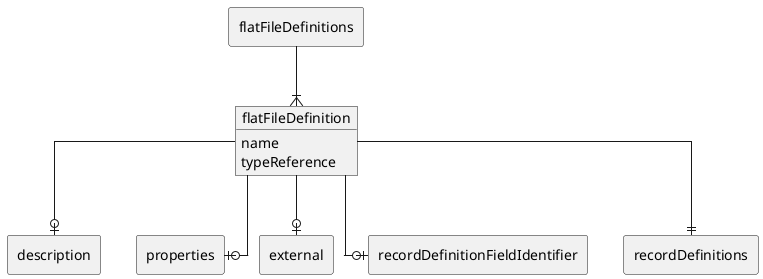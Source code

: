 @startuml
allowmixing
skinparam linetype ortho

rectangle "flatFileDefinitions" as p1
rectangle "description" as c1
rectangle "properties" as c2
rectangle "external" as c3
rectangle "recordDefinitionFieldIdentifier" as c4
rectangle "recordDefinitions" as c5
object "flatFileDefinition" as e
e : name
e : typeReference
p1 --|{ e
e --o| c1
e --o| c2
e --o| c3
e --o| c4
e --|| c5
@enduml
